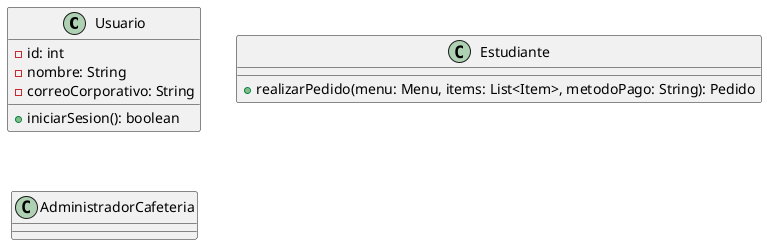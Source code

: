 @startuml clasescoffeshop
 
class Usuario {
    - id: int
    - nombre: String
    - correoCorporativo: String
    + iniciarSesion(): boolean
}

class Estudiante {
    + realizarPedido(menu: Menu, items: List<Item>, metodoPago: String): Pedido
}

class AdministradorCafeteria{}


@enduml